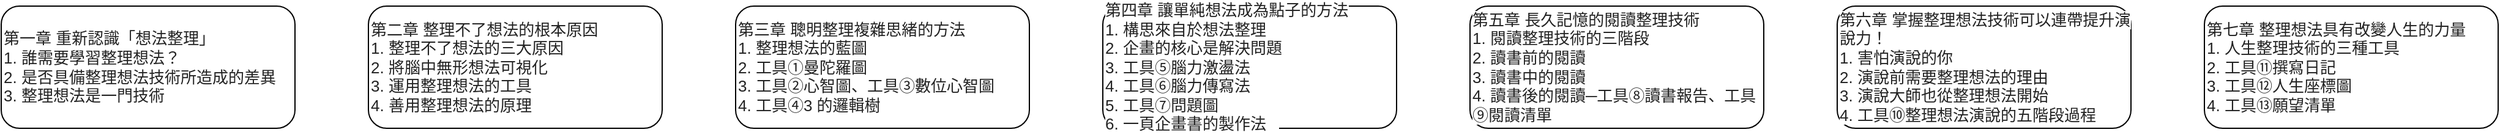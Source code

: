 <mxfile version="12.8.8" type="github">
  <diagram id="uK9xBFVL1dgCyRq9GXOv" name="第1頁">
    <mxGraphModel dx="1221" dy="538" grid="1" gridSize="10" guides="1" tooltips="1" connect="1" arrows="1" fold="1" page="1" pageScale="1" pageWidth="827" pageHeight="1169" math="0" shadow="0">
      <root>
        <mxCell id="0" />
        <mxCell id="1" parent="0" />
        <mxCell id="WkopTOb_S4lLgiDKxVie-1" value="&lt;span style=&quot;color: rgb(35 , 35 , 35) ; font-family: &amp;quot;arial&amp;quot; , &amp;quot;helvetica&amp;quot; , sans-serif , &amp;quot;pmingliu&amp;quot; ; font-size: 13px ; white-space: normal ; background-color: rgb(255 , 255 , 255)&quot;&gt;第一章 重新認識「想法整理」&lt;/span&gt;&lt;br style=&quot;color: rgb(35 , 35 , 35) ; font-family: &amp;quot;arial&amp;quot; , &amp;quot;helvetica&amp;quot; , sans-serif , &amp;quot;pmingliu&amp;quot; ; font-size: 13px ; white-space: normal ; background-color: rgb(255 , 255 , 255)&quot;&gt;&lt;span style=&quot;color: rgb(35 , 35 , 35) ; font-family: &amp;quot;arial&amp;quot; , &amp;quot;helvetica&amp;quot; , sans-serif , &amp;quot;pmingliu&amp;quot; ; font-size: 13px ; white-space: normal ; background-color: rgb(255 , 255 , 255)&quot;&gt;1. 誰需要學習整理想法？&amp;nbsp;&amp;nbsp;&amp;nbsp;&amp;nbsp;&lt;/span&gt;&lt;br style=&quot;color: rgb(35 , 35 , 35) ; font-family: &amp;quot;arial&amp;quot; , &amp;quot;helvetica&amp;quot; , sans-serif , &amp;quot;pmingliu&amp;quot; ; font-size: 13px ; white-space: normal ; background-color: rgb(255 , 255 , 255)&quot;&gt;&lt;span style=&quot;color: rgb(35 , 35 , 35) ; font-family: &amp;quot;arial&amp;quot; , &amp;quot;helvetica&amp;quot; , sans-serif , &amp;quot;pmingliu&amp;quot; ; font-size: 13px ; white-space: normal ; background-color: rgb(255 , 255 , 255)&quot;&gt;2. 是否具備整理想法技術所造成的差異&amp;nbsp;&amp;nbsp;&amp;nbsp;&amp;nbsp;&lt;/span&gt;&lt;br style=&quot;color: rgb(35 , 35 , 35) ; font-family: &amp;quot;arial&amp;quot; , &amp;quot;helvetica&amp;quot; , sans-serif , &amp;quot;pmingliu&amp;quot; ; font-size: 13px ; white-space: normal ; background-color: rgb(255 , 255 , 255)&quot;&gt;&lt;span style=&quot;color: rgb(35 , 35 , 35) ; font-family: &amp;quot;arial&amp;quot; , &amp;quot;helvetica&amp;quot; , sans-serif , &amp;quot;pmingliu&amp;quot; ; font-size: 13px ; white-space: normal ; background-color: rgb(255 , 255 , 255)&quot;&gt;3. 整理想法是一門技術&amp;nbsp; &amp;nbsp;&amp;nbsp;&lt;/span&gt;" style="rounded=1;whiteSpace=wrap;html=1;align=left;" vertex="1" parent="1">
          <mxGeometry x="50" y="100" width="240" height="100" as="geometry" />
        </mxCell>
        <mxCell id="WkopTOb_S4lLgiDKxVie-2" value="&lt;span style=&quot;color: rgb(35 , 35 , 35) ; font-family: &amp;#34;arial&amp;#34; , &amp;#34;helvetica&amp;#34; , sans-serif , &amp;#34;pmingliu&amp;#34; ; font-size: 13px ; background-color: rgb(255 , 255 , 255)&quot;&gt;第二章 整理不了想法的根本原因&amp;nbsp;&amp;nbsp;&amp;nbsp;&amp;nbsp;&lt;/span&gt;&lt;br style=&quot;color: rgb(35 , 35 , 35) ; font-family: &amp;#34;arial&amp;#34; , &amp;#34;helvetica&amp;#34; , sans-serif , &amp;#34;pmingliu&amp;#34; ; font-size: 13px ; background-color: rgb(255 , 255 , 255)&quot;&gt;&lt;span style=&quot;color: rgb(35 , 35 , 35) ; font-family: &amp;#34;arial&amp;#34; , &amp;#34;helvetica&amp;#34; , sans-serif , &amp;#34;pmingliu&amp;#34; ; font-size: 13px ; background-color: rgb(255 , 255 , 255)&quot;&gt;1. 整理不了想法的三大原因&amp;nbsp;&amp;nbsp;&amp;nbsp;&amp;nbsp;&lt;/span&gt;&lt;br style=&quot;color: rgb(35 , 35 , 35) ; font-family: &amp;#34;arial&amp;#34; , &amp;#34;helvetica&amp;#34; , sans-serif , &amp;#34;pmingliu&amp;#34; ; font-size: 13px ; background-color: rgb(255 , 255 , 255)&quot;&gt;&lt;span style=&quot;color: rgb(35 , 35 , 35) ; font-family: &amp;#34;arial&amp;#34; , &amp;#34;helvetica&amp;#34; , sans-serif , &amp;#34;pmingliu&amp;#34; ; font-size: 13px ; background-color: rgb(255 , 255 , 255)&quot;&gt;2. 將腦中無形想法可視化&lt;/span&gt;&lt;br style=&quot;color: rgb(35 , 35 , 35) ; font-family: &amp;#34;arial&amp;#34; , &amp;#34;helvetica&amp;#34; , sans-serif , &amp;#34;pmingliu&amp;#34; ; font-size: 13px ; background-color: rgb(255 , 255 , 255)&quot;&gt;&lt;span style=&quot;color: rgb(35 , 35 , 35) ; font-family: &amp;#34;arial&amp;#34; , &amp;#34;helvetica&amp;#34; , sans-serif , &amp;#34;pmingliu&amp;#34; ; font-size: 13px ; background-color: rgb(255 , 255 , 255)&quot;&gt;3. 運用整理想法的工具&amp;nbsp;&amp;nbsp;&amp;nbsp;&amp;nbsp;&lt;/span&gt;&lt;br style=&quot;color: rgb(35 , 35 , 35) ; font-family: &amp;#34;arial&amp;#34; , &amp;#34;helvetica&amp;#34; , sans-serif , &amp;#34;pmingliu&amp;#34; ; font-size: 13px ; background-color: rgb(255 , 255 , 255)&quot;&gt;&lt;span style=&quot;color: rgb(35 , 35 , 35) ; font-family: &amp;#34;arial&amp;#34; , &amp;#34;helvetica&amp;#34; , sans-serif , &amp;#34;pmingliu&amp;#34; ; font-size: 13px ; background-color: rgb(255 , 255 , 255)&quot;&gt;4. 善用整理想法的原理&amp;nbsp; &amp;nbsp;&lt;/span&gt;" style="rounded=1;whiteSpace=wrap;html=1;align=left;" vertex="1" parent="1">
          <mxGeometry x="350" y="100" width="240" height="100" as="geometry" />
        </mxCell>
        <mxCell id="WkopTOb_S4lLgiDKxVie-3" value="&lt;span style=&quot;color: rgb(35 , 35 , 35) ; font-family: &amp;#34;arial&amp;#34; , &amp;#34;helvetica&amp;#34; , sans-serif , &amp;#34;pmingliu&amp;#34; ; font-size: 13px ; background-color: rgb(255 , 255 , 255)&quot;&gt;第三章 聰明整理複雜思緒的方法&lt;/span&gt;&lt;br style=&quot;color: rgb(35 , 35 , 35) ; font-family: &amp;#34;arial&amp;#34; , &amp;#34;helvetica&amp;#34; , sans-serif , &amp;#34;pmingliu&amp;#34; ; font-size: 13px ; background-color: rgb(255 , 255 , 255)&quot;&gt;&lt;span style=&quot;color: rgb(35 , 35 , 35) ; font-family: &amp;#34;arial&amp;#34; , &amp;#34;helvetica&amp;#34; , sans-serif , &amp;#34;pmingliu&amp;#34; ; font-size: 13px ; background-color: rgb(255 , 255 , 255)&quot;&gt;1. 整理想法的藍圖&amp;nbsp;&amp;nbsp;&amp;nbsp;&amp;nbsp;&lt;/span&gt;&lt;br style=&quot;color: rgb(35 , 35 , 35) ; font-family: &amp;#34;arial&amp;#34; , &amp;#34;helvetica&amp;#34; , sans-serif , &amp;#34;pmingliu&amp;#34; ; font-size: 13px ; background-color: rgb(255 , 255 , 255)&quot;&gt;&lt;span style=&quot;color: rgb(35 , 35 , 35) ; font-family: &amp;#34;arial&amp;#34; , &amp;#34;helvetica&amp;#34; , sans-serif , &amp;#34;pmingliu&amp;#34; ; font-size: 13px ; background-color: rgb(255 , 255 , 255)&quot;&gt;2. 工具①曼陀羅圖&lt;/span&gt;&lt;br style=&quot;color: rgb(35 , 35 , 35) ; font-family: &amp;#34;arial&amp;#34; , &amp;#34;helvetica&amp;#34; , sans-serif , &amp;#34;pmingliu&amp;#34; ; font-size: 13px ; background-color: rgb(255 , 255 , 255)&quot;&gt;&lt;span style=&quot;color: rgb(35 , 35 , 35) ; font-family: &amp;#34;arial&amp;#34; , &amp;#34;helvetica&amp;#34; , sans-serif , &amp;#34;pmingliu&amp;#34; ; font-size: 13px ; background-color: rgb(255 , 255 , 255)&quot;&gt;3. 工具②心智圖、工具③數位心智圖&amp;nbsp;&amp;nbsp;&amp;nbsp;&amp;nbsp;&lt;/span&gt;&lt;br style=&quot;color: rgb(35 , 35 , 35) ; font-family: &amp;#34;arial&amp;#34; , &amp;#34;helvetica&amp;#34; , sans-serif , &amp;#34;pmingliu&amp;#34; ; font-size: 13px ; background-color: rgb(255 , 255 , 255)&quot;&gt;&lt;span style=&quot;color: rgb(35 , 35 , 35) ; font-family: &amp;#34;arial&amp;#34; , &amp;#34;helvetica&amp;#34; , sans-serif , &amp;#34;pmingliu&amp;#34; ; font-size: 13px ; background-color: rgb(255 , 255 , 255)&quot;&gt;4. 工具④3 的邏輯樹&amp;nbsp; &amp;nbsp;&amp;nbsp;&lt;/span&gt;" style="rounded=1;whiteSpace=wrap;html=1;align=left;" vertex="1" parent="1">
          <mxGeometry x="650" y="100" width="240" height="100" as="geometry" />
        </mxCell>
        <mxCell id="WkopTOb_S4lLgiDKxVie-4" value="&lt;span style=&quot;color: rgb(35 , 35 , 35) ; font-family: &amp;#34;arial&amp;#34; , &amp;#34;helvetica&amp;#34; , sans-serif , &amp;#34;pmingliu&amp;#34; ; font-size: 13px ; background-color: rgb(255 , 255 , 255)&quot;&gt;第四章 讓單純想法成為點子的方法&lt;/span&gt;&lt;br style=&quot;color: rgb(35 , 35 , 35) ; font-family: &amp;#34;arial&amp;#34; , &amp;#34;helvetica&amp;#34; , sans-serif , &amp;#34;pmingliu&amp;#34; ; font-size: 13px ; background-color: rgb(255 , 255 , 255)&quot;&gt;&lt;span style=&quot;color: rgb(35 , 35 , 35) ; font-family: &amp;#34;arial&amp;#34; , &amp;#34;helvetica&amp;#34; , sans-serif , &amp;#34;pmingliu&amp;#34; ; font-size: 13px ; background-color: rgb(255 , 255 , 255)&quot;&gt;1. 構思來自於想法整理&amp;nbsp;&amp;nbsp;&amp;nbsp;&amp;nbsp;&lt;/span&gt;&lt;br style=&quot;color: rgb(35 , 35 , 35) ; font-family: &amp;#34;arial&amp;#34; , &amp;#34;helvetica&amp;#34; , sans-serif , &amp;#34;pmingliu&amp;#34; ; font-size: 13px ; background-color: rgb(255 , 255 , 255)&quot;&gt;&lt;span style=&quot;color: rgb(35 , 35 , 35) ; font-family: &amp;#34;arial&amp;#34; , &amp;#34;helvetica&amp;#34; , sans-serif , &amp;#34;pmingliu&amp;#34; ; font-size: 13px ; background-color: rgb(255 , 255 , 255)&quot;&gt;2. 企畫的核心是解決問題&lt;/span&gt;&lt;br style=&quot;color: rgb(35 , 35 , 35) ; font-family: &amp;#34;arial&amp;#34; , &amp;#34;helvetica&amp;#34; , sans-serif , &amp;#34;pmingliu&amp;#34; ; font-size: 13px ; background-color: rgb(255 , 255 , 255)&quot;&gt;&lt;span style=&quot;color: rgb(35 , 35 , 35) ; font-family: &amp;#34;arial&amp;#34; , &amp;#34;helvetica&amp;#34; , sans-serif , &amp;#34;pmingliu&amp;#34; ; font-size: 13px ; background-color: rgb(255 , 255 , 255)&quot;&gt;3. 工具⑤腦力激盪法&amp;nbsp;&amp;nbsp;&amp;nbsp;&amp;nbsp;&lt;/span&gt;&lt;br style=&quot;color: rgb(35 , 35 , 35) ; font-family: &amp;#34;arial&amp;#34; , &amp;#34;helvetica&amp;#34; , sans-serif , &amp;#34;pmingliu&amp;#34; ; font-size: 13px ; background-color: rgb(255 , 255 , 255)&quot;&gt;&lt;span style=&quot;color: rgb(35 , 35 , 35) ; font-family: &amp;#34;arial&amp;#34; , &amp;#34;helvetica&amp;#34; , sans-serif , &amp;#34;pmingliu&amp;#34; ; font-size: 13px ; background-color: rgb(255 , 255 , 255)&quot;&gt;4. 工具⑥腦力傳寫法&amp;nbsp;&amp;nbsp;&amp;nbsp;&amp;nbsp;&lt;/span&gt;&lt;br style=&quot;color: rgb(35 , 35 , 35) ; font-family: &amp;#34;arial&amp;#34; , &amp;#34;helvetica&amp;#34; , sans-serif , &amp;#34;pmingliu&amp;#34; ; font-size: 13px ; background-color: rgb(255 , 255 , 255)&quot;&gt;&lt;span style=&quot;color: rgb(35 , 35 , 35) ; font-family: &amp;#34;arial&amp;#34; , &amp;#34;helvetica&amp;#34; , sans-serif , &amp;#34;pmingliu&amp;#34; ; font-size: 13px ; background-color: rgb(255 , 255 , 255)&quot;&gt;5. 工具⑦問題圖&amp;nbsp;&amp;nbsp;&amp;nbsp;&amp;nbsp;&lt;/span&gt;&lt;br style=&quot;color: rgb(35 , 35 , 35) ; font-family: &amp;#34;arial&amp;#34; , &amp;#34;helvetica&amp;#34; , sans-serif , &amp;#34;pmingliu&amp;#34; ; font-size: 13px ; background-color: rgb(255 , 255 , 255)&quot;&gt;&lt;span style=&quot;color: rgb(35 , 35 , 35) ; font-family: &amp;#34;arial&amp;#34; , &amp;#34;helvetica&amp;#34; , sans-serif , &amp;#34;pmingliu&amp;#34; ; font-size: 13px ; background-color: rgb(255 , 255 , 255)&quot;&gt;6. 一頁企畫書的製作法&amp;nbsp; &amp;nbsp;&lt;/span&gt;" style="rounded=1;whiteSpace=wrap;html=1;align=left;" vertex="1" parent="1">
          <mxGeometry x="950" y="100" width="240" height="100" as="geometry" />
        </mxCell>
        <mxCell id="WkopTOb_S4lLgiDKxVie-5" value="&lt;span style=&quot;color: rgb(35 , 35 , 35) ; font-family: &amp;#34;arial&amp;#34; , &amp;#34;helvetica&amp;#34; , sans-serif , &amp;#34;pmingliu&amp;#34; ; font-size: 13px ; background-color: rgb(255 , 255 , 255)&quot;&gt;第六章 掌握整理想法技術可以連帶提升演說力！&lt;/span&gt;&lt;br style=&quot;color: rgb(35 , 35 , 35) ; font-family: &amp;#34;arial&amp;#34; , &amp;#34;helvetica&amp;#34; , sans-serif , &amp;#34;pmingliu&amp;#34; ; font-size: 13px ; background-color: rgb(255 , 255 , 255)&quot;&gt;&lt;span style=&quot;color: rgb(35 , 35 , 35) ; font-family: &amp;#34;arial&amp;#34; , &amp;#34;helvetica&amp;#34; , sans-serif , &amp;#34;pmingliu&amp;#34; ; font-size: 13px ; background-color: rgb(255 , 255 , 255)&quot;&gt;1. 害怕演說的你&amp;nbsp;&amp;nbsp;&amp;nbsp;&amp;nbsp;&lt;/span&gt;&lt;br style=&quot;color: rgb(35 , 35 , 35) ; font-family: &amp;#34;arial&amp;#34; , &amp;#34;helvetica&amp;#34; , sans-serif , &amp;#34;pmingliu&amp;#34; ; font-size: 13px ; background-color: rgb(255 , 255 , 255)&quot;&gt;&lt;span style=&quot;color: rgb(35 , 35 , 35) ; font-family: &amp;#34;arial&amp;#34; , &amp;#34;helvetica&amp;#34; , sans-serif , &amp;#34;pmingliu&amp;#34; ; font-size: 13px ; background-color: rgb(255 , 255 , 255)&quot;&gt;2. 演說前需要整理想法的理由&amp;nbsp;&amp;nbsp;&amp;nbsp;&amp;nbsp;&lt;/span&gt;&lt;br style=&quot;color: rgb(35 , 35 , 35) ; font-family: &amp;#34;arial&amp;#34; , &amp;#34;helvetica&amp;#34; , sans-serif , &amp;#34;pmingliu&amp;#34; ; font-size: 13px ; background-color: rgb(255 , 255 , 255)&quot;&gt;&lt;span style=&quot;color: rgb(35 , 35 , 35) ; font-family: &amp;#34;arial&amp;#34; , &amp;#34;helvetica&amp;#34; , sans-serif , &amp;#34;pmingliu&amp;#34; ; font-size: 13px ; background-color: rgb(255 , 255 , 255)&quot;&gt;3. 演說大師也從整理想法開始&amp;nbsp;&amp;nbsp;&amp;nbsp;&amp;nbsp;&lt;/span&gt;&lt;br style=&quot;color: rgb(35 , 35 , 35) ; font-family: &amp;#34;arial&amp;#34; , &amp;#34;helvetica&amp;#34; , sans-serif , &amp;#34;pmingliu&amp;#34; ; font-size: 13px ; background-color: rgb(255 , 255 , 255)&quot;&gt;&lt;span style=&quot;color: rgb(35 , 35 , 35) ; font-family: &amp;#34;arial&amp;#34; , &amp;#34;helvetica&amp;#34; , sans-serif , &amp;#34;pmingliu&amp;#34; ; font-size: 13px ; background-color: rgb(255 , 255 , 255)&quot;&gt;4. 工具⑩整理想法演說的五階段過程&lt;/span&gt;" style="rounded=1;whiteSpace=wrap;html=1;align=left;" vertex="1" parent="1">
          <mxGeometry x="1550" y="100" width="240" height="100" as="geometry" />
        </mxCell>
        <mxCell id="WkopTOb_S4lLgiDKxVie-7" value="&lt;span style=&quot;color: rgb(35 , 35 , 35) ; font-family: &amp;#34;arial&amp;#34; , &amp;#34;helvetica&amp;#34; , sans-serif , &amp;#34;pmingliu&amp;#34; ; font-size: 13px ; background-color: rgb(255 , 255 , 255)&quot;&gt;第五章 長久記憶的閱讀整理技術&lt;/span&gt;&lt;br style=&quot;color: rgb(35 , 35 , 35) ; font-family: &amp;#34;arial&amp;#34; , &amp;#34;helvetica&amp;#34; , sans-serif , &amp;#34;pmingliu&amp;#34; ; font-size: 13px ; background-color: rgb(255 , 255 , 255)&quot;&gt;&lt;span style=&quot;color: rgb(35 , 35 , 35) ; font-family: &amp;#34;arial&amp;#34; , &amp;#34;helvetica&amp;#34; , sans-serif , &amp;#34;pmingliu&amp;#34; ; font-size: 13px ; background-color: rgb(255 , 255 , 255)&quot;&gt;1. 閱讀整理技術的三階段&lt;/span&gt;&lt;br style=&quot;color: rgb(35 , 35 , 35) ; font-family: &amp;#34;arial&amp;#34; , &amp;#34;helvetica&amp;#34; , sans-serif , &amp;#34;pmingliu&amp;#34; ; font-size: 13px ; background-color: rgb(255 , 255 , 255)&quot;&gt;&lt;span style=&quot;color: rgb(35 , 35 , 35) ; font-family: &amp;#34;arial&amp;#34; , &amp;#34;helvetica&amp;#34; , sans-serif , &amp;#34;pmingliu&amp;#34; ; font-size: 13px ; background-color: rgb(255 , 255 , 255)&quot;&gt;2. 讀書前的閱讀&amp;nbsp;&amp;nbsp;&amp;nbsp;&amp;nbsp;&lt;/span&gt;&lt;br style=&quot;color: rgb(35 , 35 , 35) ; font-family: &amp;#34;arial&amp;#34; , &amp;#34;helvetica&amp;#34; , sans-serif , &amp;#34;pmingliu&amp;#34; ; font-size: 13px ; background-color: rgb(255 , 255 , 255)&quot;&gt;&lt;span style=&quot;color: rgb(35 , 35 , 35) ; font-family: &amp;#34;arial&amp;#34; , &amp;#34;helvetica&amp;#34; , sans-serif , &amp;#34;pmingliu&amp;#34; ; font-size: 13px ; background-color: rgb(255 , 255 , 255)&quot;&gt;3. 讀書中的閱讀&amp;nbsp;&amp;nbsp;&amp;nbsp;&amp;nbsp;&lt;/span&gt;&lt;br style=&quot;color: rgb(35 , 35 , 35) ; font-family: &amp;#34;arial&amp;#34; , &amp;#34;helvetica&amp;#34; , sans-serif , &amp;#34;pmingliu&amp;#34; ; font-size: 13px ; background-color: rgb(255 , 255 , 255)&quot;&gt;&lt;span style=&quot;color: rgb(35 , 35 , 35) ; font-family: &amp;#34;arial&amp;#34; , &amp;#34;helvetica&amp;#34; , sans-serif , &amp;#34;pmingliu&amp;#34; ; font-size: 13px ; background-color: rgb(255 , 255 , 255)&quot;&gt;4. 讀書後的閱讀─工具⑧讀書報告、工具⑨閱讀清單&amp;nbsp; &amp;nbsp;&amp;nbsp;&lt;/span&gt;" style="rounded=1;whiteSpace=wrap;html=1;align=left;" vertex="1" parent="1">
          <mxGeometry x="1250" y="100" width="240" height="100" as="geometry" />
        </mxCell>
        <mxCell id="WkopTOb_S4lLgiDKxVie-8" value="&lt;span style=&quot;color: rgb(35 , 35 , 35) ; font-family: &amp;#34;arial&amp;#34; , &amp;#34;helvetica&amp;#34; , sans-serif , &amp;#34;pmingliu&amp;#34; ; font-size: 13px ; background-color: rgb(255 , 255 , 255)&quot;&gt;第七章 整理想法具有改變人生的力量&lt;/span&gt;&lt;br style=&quot;color: rgb(35 , 35 , 35) ; font-family: &amp;#34;arial&amp;#34; , &amp;#34;helvetica&amp;#34; , sans-serif , &amp;#34;pmingliu&amp;#34; ; font-size: 13px ; background-color: rgb(255 , 255 , 255)&quot;&gt;&lt;span style=&quot;color: rgb(35 , 35 , 35) ; font-family: &amp;#34;arial&amp;#34; , &amp;#34;helvetica&amp;#34; , sans-serif , &amp;#34;pmingliu&amp;#34; ; font-size: 13px ; background-color: rgb(255 , 255 , 255)&quot;&gt;1. 人生整理技術的三種工具&lt;/span&gt;&lt;br style=&quot;color: rgb(35 , 35 , 35) ; font-family: &amp;#34;arial&amp;#34; , &amp;#34;helvetica&amp;#34; , sans-serif , &amp;#34;pmingliu&amp;#34; ; font-size: 13px ; background-color: rgb(255 , 255 , 255)&quot;&gt;&lt;span style=&quot;color: rgb(35 , 35 , 35) ; font-family: &amp;#34;arial&amp;#34; , &amp;#34;helvetica&amp;#34; , sans-serif , &amp;#34;pmingliu&amp;#34; ; font-size: 13px ; background-color: rgb(255 , 255 , 255)&quot;&gt;2. 工具⑪撰寫日記&amp;nbsp;&amp;nbsp;&amp;nbsp;&amp;nbsp;&lt;/span&gt;&lt;br style=&quot;color: rgb(35 , 35 , 35) ; font-family: &amp;#34;arial&amp;#34; , &amp;#34;helvetica&amp;#34; , sans-serif , &amp;#34;pmingliu&amp;#34; ; font-size: 13px ; background-color: rgb(255 , 255 , 255)&quot;&gt;&lt;span style=&quot;color: rgb(35 , 35 , 35) ; font-family: &amp;#34;arial&amp;#34; , &amp;#34;helvetica&amp;#34; , sans-serif , &amp;#34;pmingliu&amp;#34; ; font-size: 13px ; background-color: rgb(255 , 255 , 255)&quot;&gt;3. 工具⑫人生座標圖&amp;nbsp;&amp;nbsp;&amp;nbsp;&amp;nbsp;&lt;/span&gt;&lt;br style=&quot;color: rgb(35 , 35 , 35) ; font-family: &amp;#34;arial&amp;#34; , &amp;#34;helvetica&amp;#34; , sans-serif , &amp;#34;pmingliu&amp;#34; ; font-size: 13px ; background-color: rgb(255 , 255 , 255)&quot;&gt;&lt;span style=&quot;color: rgb(35 , 35 , 35) ; font-family: &amp;#34;arial&amp;#34; , &amp;#34;helvetica&amp;#34; , sans-serif , &amp;#34;pmingliu&amp;#34; ; font-size: 13px ; background-color: rgb(255 , 255 , 255)&quot;&gt;4. 工具⑬願望清單&amp;nbsp; &amp;nbsp;&amp;nbsp;&lt;/span&gt;" style="rounded=1;whiteSpace=wrap;html=1;align=left;" vertex="1" parent="1">
          <mxGeometry x="1850" y="100" width="240" height="100" as="geometry" />
        </mxCell>
      </root>
    </mxGraphModel>
  </diagram>
</mxfile>
